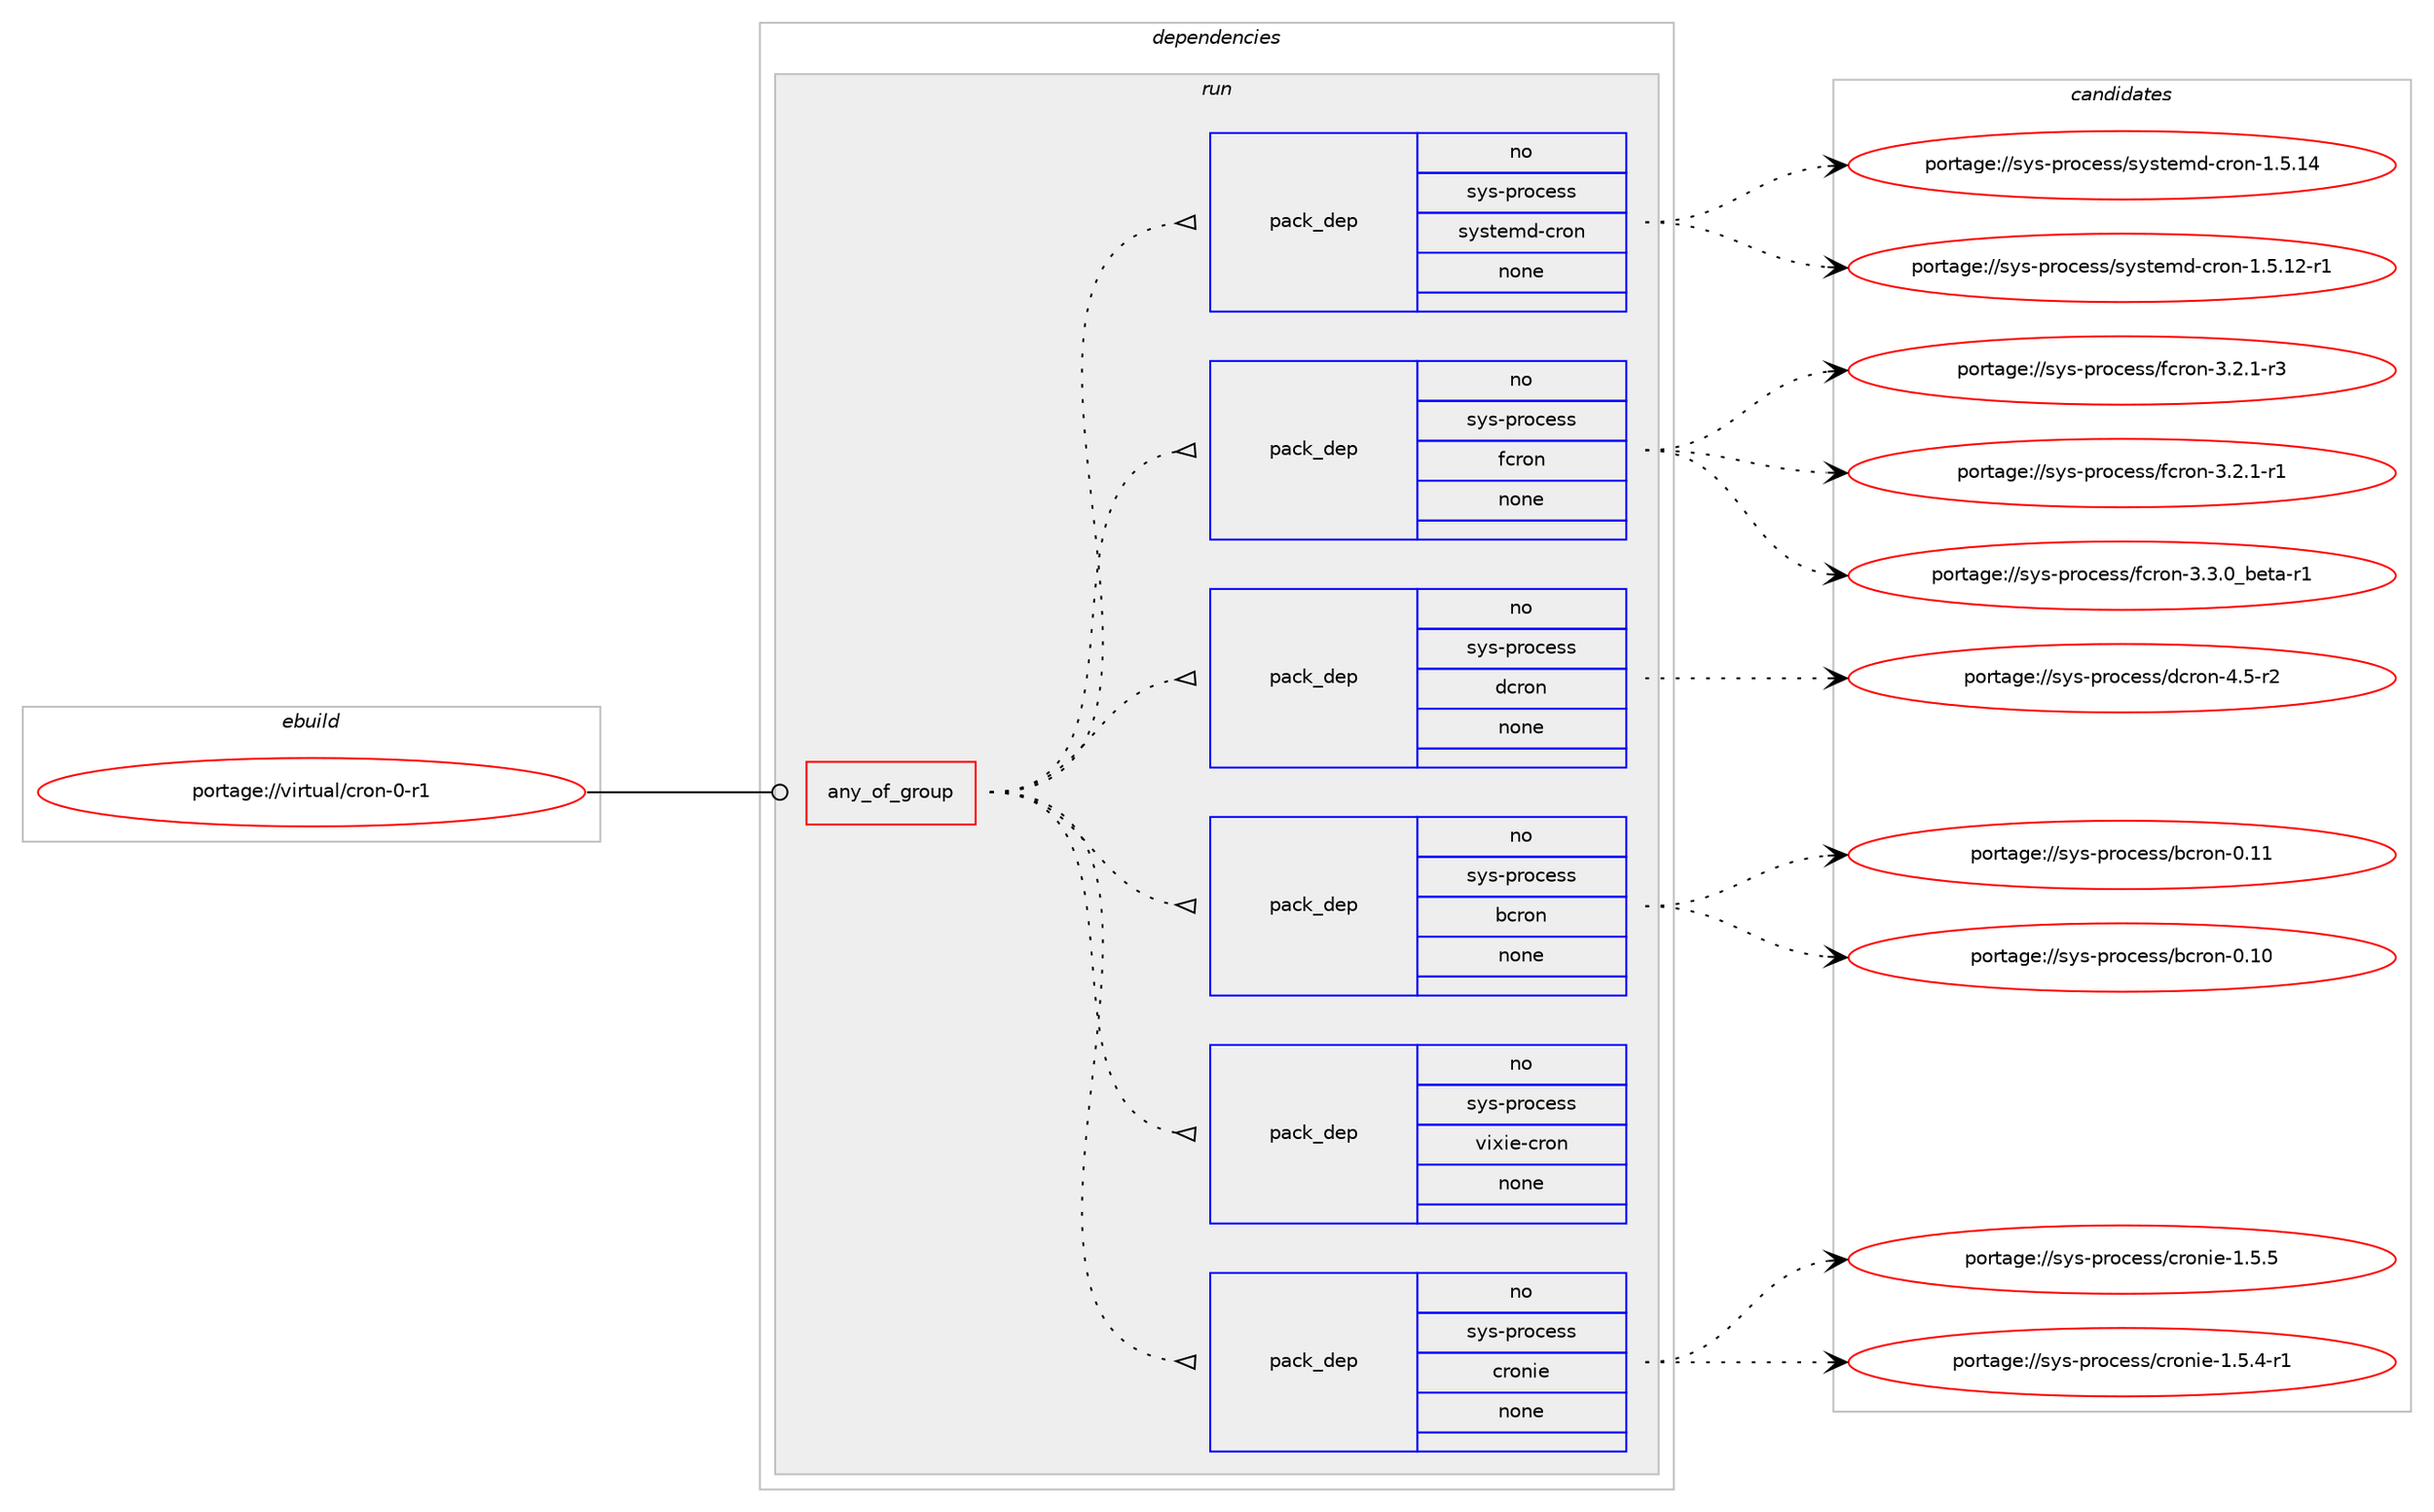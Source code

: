 digraph prolog {

# *************
# Graph options
# *************

newrank=true;
concentrate=true;
compound=true;
graph [rankdir=LR,fontname=Helvetica,fontsize=10,ranksep=1.5];#, ranksep=2.5, nodesep=0.2];
edge  [arrowhead=vee];
node  [fontname=Helvetica,fontsize=10];

# **********
# The ebuild
# **********

subgraph cluster_leftcol {
color=gray;
rank=same;
label=<<i>ebuild</i>>;
id [label="portage://virtual/cron-0-r1", color=red, width=4, href="../virtual/cron-0-r1.svg"];
}

# ****************
# The dependencies
# ****************

subgraph cluster_midcol {
color=gray;
label=<<i>dependencies</i>>;
subgraph cluster_compile {
fillcolor="#eeeeee";
style=filled;
label=<<i>compile</i>>;
}
subgraph cluster_compileandrun {
fillcolor="#eeeeee";
style=filled;
label=<<i>compile and run</i>>;
}
subgraph cluster_run {
fillcolor="#eeeeee";
style=filled;
label=<<i>run</i>>;
subgraph any554 {
dependency21345 [label=<<TABLE BORDER="0" CELLBORDER="1" CELLSPACING="0" CELLPADDING="4"><TR><TD CELLPADDING="10">any_of_group</TD></TR></TABLE>>, shape=none, color=red];subgraph pack17661 {
dependency21346 [label=<<TABLE BORDER="0" CELLBORDER="1" CELLSPACING="0" CELLPADDING="4" WIDTH="220"><TR><TD ROWSPAN="6" CELLPADDING="30">pack_dep</TD></TR><TR><TD WIDTH="110">no</TD></TR><TR><TD>sys-process</TD></TR><TR><TD>cronie</TD></TR><TR><TD>none</TD></TR><TR><TD></TD></TR></TABLE>>, shape=none, color=blue];
}
dependency21345:e -> dependency21346:w [weight=20,style="dotted",arrowhead="oinv"];
subgraph pack17662 {
dependency21347 [label=<<TABLE BORDER="0" CELLBORDER="1" CELLSPACING="0" CELLPADDING="4" WIDTH="220"><TR><TD ROWSPAN="6" CELLPADDING="30">pack_dep</TD></TR><TR><TD WIDTH="110">no</TD></TR><TR><TD>sys-process</TD></TR><TR><TD>vixie-cron</TD></TR><TR><TD>none</TD></TR><TR><TD></TD></TR></TABLE>>, shape=none, color=blue];
}
dependency21345:e -> dependency21347:w [weight=20,style="dotted",arrowhead="oinv"];
subgraph pack17663 {
dependency21348 [label=<<TABLE BORDER="0" CELLBORDER="1" CELLSPACING="0" CELLPADDING="4" WIDTH="220"><TR><TD ROWSPAN="6" CELLPADDING="30">pack_dep</TD></TR><TR><TD WIDTH="110">no</TD></TR><TR><TD>sys-process</TD></TR><TR><TD>bcron</TD></TR><TR><TD>none</TD></TR><TR><TD></TD></TR></TABLE>>, shape=none, color=blue];
}
dependency21345:e -> dependency21348:w [weight=20,style="dotted",arrowhead="oinv"];
subgraph pack17664 {
dependency21349 [label=<<TABLE BORDER="0" CELLBORDER="1" CELLSPACING="0" CELLPADDING="4" WIDTH="220"><TR><TD ROWSPAN="6" CELLPADDING="30">pack_dep</TD></TR><TR><TD WIDTH="110">no</TD></TR><TR><TD>sys-process</TD></TR><TR><TD>dcron</TD></TR><TR><TD>none</TD></TR><TR><TD></TD></TR></TABLE>>, shape=none, color=blue];
}
dependency21345:e -> dependency21349:w [weight=20,style="dotted",arrowhead="oinv"];
subgraph pack17665 {
dependency21350 [label=<<TABLE BORDER="0" CELLBORDER="1" CELLSPACING="0" CELLPADDING="4" WIDTH="220"><TR><TD ROWSPAN="6" CELLPADDING="30">pack_dep</TD></TR><TR><TD WIDTH="110">no</TD></TR><TR><TD>sys-process</TD></TR><TR><TD>fcron</TD></TR><TR><TD>none</TD></TR><TR><TD></TD></TR></TABLE>>, shape=none, color=blue];
}
dependency21345:e -> dependency21350:w [weight=20,style="dotted",arrowhead="oinv"];
subgraph pack17666 {
dependency21351 [label=<<TABLE BORDER="0" CELLBORDER="1" CELLSPACING="0" CELLPADDING="4" WIDTH="220"><TR><TD ROWSPAN="6" CELLPADDING="30">pack_dep</TD></TR><TR><TD WIDTH="110">no</TD></TR><TR><TD>sys-process</TD></TR><TR><TD>systemd-cron</TD></TR><TR><TD>none</TD></TR><TR><TD></TD></TR></TABLE>>, shape=none, color=blue];
}
dependency21345:e -> dependency21351:w [weight=20,style="dotted",arrowhead="oinv"];
}
id:e -> dependency21345:w [weight=20,style="solid",arrowhead="odot"];
}
}

# **************
# The candidates
# **************

subgraph cluster_choices {
rank=same;
color=gray;
label=<<i>candidates</i>>;

subgraph choice17661 {
color=black;
nodesep=1;
choice11512111545112114111991011151154799114111110105101454946534653 [label="portage://sys-process/cronie-1.5.5", color=red, width=4,href="../sys-process/cronie-1.5.5.svg"];
choice115121115451121141119910111511547991141111101051014549465346524511449 [label="portage://sys-process/cronie-1.5.4-r1", color=red, width=4,href="../sys-process/cronie-1.5.4-r1.svg"];
dependency21346:e -> choice11512111545112114111991011151154799114111110105101454946534653:w [style=dotted,weight="100"];
dependency21346:e -> choice115121115451121141119910111511547991141111101051014549465346524511449:w [style=dotted,weight="100"];
}
subgraph choice17662 {
color=black;
nodesep=1;
}
subgraph choice17663 {
color=black;
nodesep=1;
choice11512111545112114111991011151154798991141111104548464949 [label="portage://sys-process/bcron-0.11", color=red, width=4,href="../sys-process/bcron-0.11.svg"];
choice11512111545112114111991011151154798991141111104548464948 [label="portage://sys-process/bcron-0.10", color=red, width=4,href="../sys-process/bcron-0.10.svg"];
dependency21348:e -> choice11512111545112114111991011151154798991141111104548464949:w [style=dotted,weight="100"];
dependency21348:e -> choice11512111545112114111991011151154798991141111104548464948:w [style=dotted,weight="100"];
}
subgraph choice17664 {
color=black;
nodesep=1;
choice11512111545112114111991011151154710099114111110455246534511450 [label="portage://sys-process/dcron-4.5-r2", color=red, width=4,href="../sys-process/dcron-4.5-r2.svg"];
dependency21349:e -> choice11512111545112114111991011151154710099114111110455246534511450:w [style=dotted,weight="100"];
}
subgraph choice17665 {
color=black;
nodesep=1;
choice115121115451121141119910111511547102991141111104551465146489598101116974511449 [label="portage://sys-process/fcron-3.3.0_beta-r1", color=red, width=4,href="../sys-process/fcron-3.3.0_beta-r1.svg"];
choice115121115451121141119910111511547102991141111104551465046494511451 [label="portage://sys-process/fcron-3.2.1-r3", color=red, width=4,href="../sys-process/fcron-3.2.1-r3.svg"];
choice115121115451121141119910111511547102991141111104551465046494511449 [label="portage://sys-process/fcron-3.2.1-r1", color=red, width=4,href="../sys-process/fcron-3.2.1-r1.svg"];
dependency21350:e -> choice115121115451121141119910111511547102991141111104551465146489598101116974511449:w [style=dotted,weight="100"];
dependency21350:e -> choice115121115451121141119910111511547102991141111104551465046494511451:w [style=dotted,weight="100"];
dependency21350:e -> choice115121115451121141119910111511547102991141111104551465046494511449:w [style=dotted,weight="100"];
}
subgraph choice17666 {
color=black;
nodesep=1;
choice115121115451121141119910111511547115121115116101109100459911411111045494653464952 [label="portage://sys-process/systemd-cron-1.5.14", color=red, width=4,href="../sys-process/systemd-cron-1.5.14.svg"];
choice1151211154511211411199101115115471151211151161011091004599114111110454946534649504511449 [label="portage://sys-process/systemd-cron-1.5.12-r1", color=red, width=4,href="../sys-process/systemd-cron-1.5.12-r1.svg"];
dependency21351:e -> choice115121115451121141119910111511547115121115116101109100459911411111045494653464952:w [style=dotted,weight="100"];
dependency21351:e -> choice1151211154511211411199101115115471151211151161011091004599114111110454946534649504511449:w [style=dotted,weight="100"];
}
}

}
